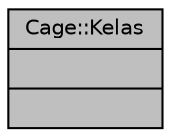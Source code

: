digraph "Cage::Kelas"
{
  edge [fontname="Helvetica",fontsize="10",labelfontname="Helvetica",labelfontsize="10"];
  node [fontname="Helvetica",fontsize="10",shape=record];
  Node1 [label="{Cage::Kelas\n||}",height=0.2,width=0.4,color="black", fillcolor="grey75", style="filled", fontcolor="black"];
}
